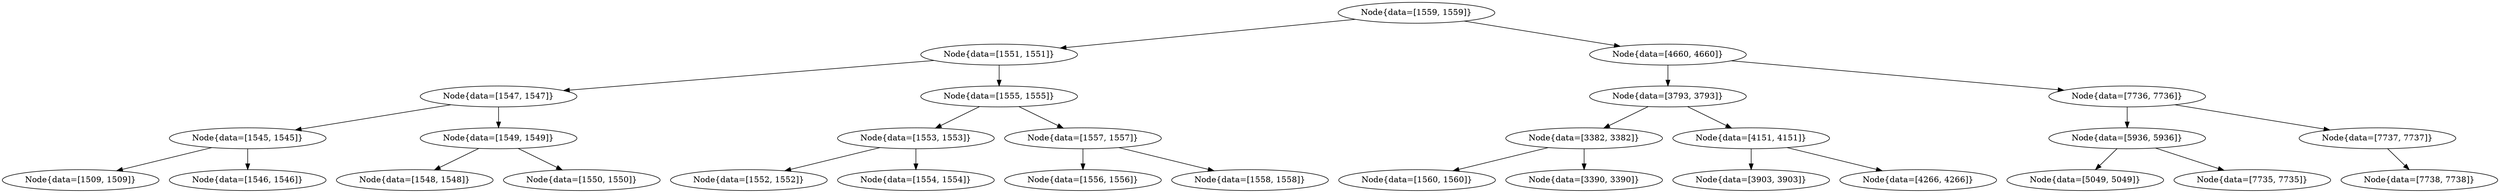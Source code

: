 digraph G{
790663736 [label="Node{data=[1559, 1559]}"]
790663736 -> 1015519096
1015519096 [label="Node{data=[1551, 1551]}"]
1015519096 -> 1554315405
1554315405 [label="Node{data=[1547, 1547]}"]
1554315405 -> 1431754652
1431754652 [label="Node{data=[1545, 1545]}"]
1431754652 -> 2127310428
2127310428 [label="Node{data=[1509, 1509]}"]
1431754652 -> 2129681066
2129681066 [label="Node{data=[1546, 1546]}"]
1554315405 -> 90944873
90944873 [label="Node{data=[1549, 1549]}"]
90944873 -> 1726113903
1726113903 [label="Node{data=[1548, 1548]}"]
90944873 -> 2042827809
2042827809 [label="Node{data=[1550, 1550]}"]
1015519096 -> 93988025
93988025 [label="Node{data=[1555, 1555]}"]
93988025 -> 1560414622
1560414622 [label="Node{data=[1553, 1553]}"]
1560414622 -> 685155137
685155137 [label="Node{data=[1552, 1552]}"]
1560414622 -> 1230358630
1230358630 [label="Node{data=[1554, 1554]}"]
93988025 -> 499028505
499028505 [label="Node{data=[1557, 1557]}"]
499028505 -> 1346184905
1346184905 [label="Node{data=[1556, 1556]}"]
499028505 -> 1307335460
1307335460 [label="Node{data=[1558, 1558]}"]
790663736 -> 706587655
706587655 [label="Node{data=[4660, 4660]}"]
706587655 -> 1138416903
1138416903 [label="Node{data=[3793, 3793]}"]
1138416903 -> 2062065883
2062065883 [label="Node{data=[3382, 3382]}"]
2062065883 -> 1433596377
1433596377 [label="Node{data=[1560, 1560]}"]
2062065883 -> 315101924
315101924 [label="Node{data=[3390, 3390]}"]
1138416903 -> 133158751
133158751 [label="Node{data=[4151, 4151]}"]
133158751 -> 951996673
951996673 [label="Node{data=[3903, 3903]}"]
133158751 -> 2055246838
2055246838 [label="Node{data=[4266, 4266]}"]
706587655 -> 671998320
671998320 [label="Node{data=[7736, 7736]}"]
671998320 -> 1369546241
1369546241 [label="Node{data=[5936, 5936]}"]
1369546241 -> 459139949
459139949 [label="Node{data=[5049, 5049]}"]
1369546241 -> 1706874067
1706874067 [label="Node{data=[7735, 7735]}"]
671998320 -> 587050869
587050869 [label="Node{data=[7737, 7737]}"]
587050869 -> 2138143933
2138143933 [label="Node{data=[7738, 7738]}"]
}